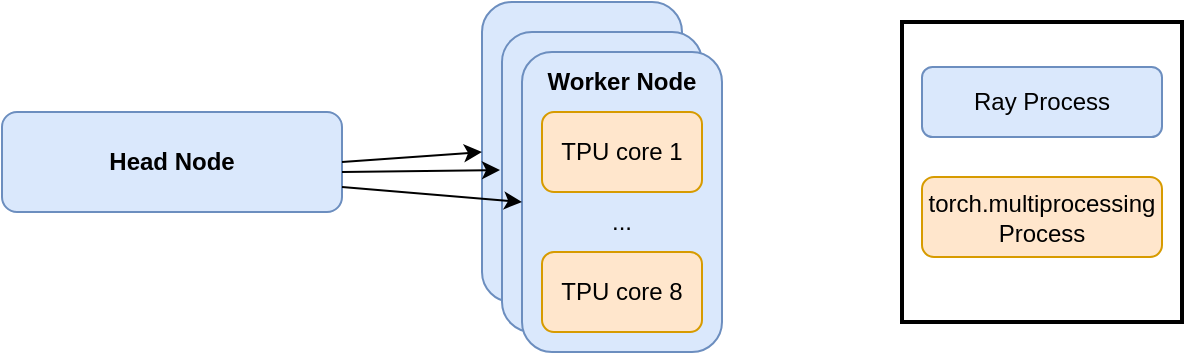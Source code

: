 <mxfile>
    <diagram id="Syq83wW6WXHnsOk0hJn6" name="Page-1">
        <mxGraphModel dx="1213" dy="1001" grid="1" gridSize="10" guides="1" tooltips="1" connect="1" arrows="1" fold="1" page="1" pageScale="1" pageWidth="850" pageHeight="1100" background="#ffffff" math="0" shadow="0">
            <root>
                <mxCell id="0"/>
                <mxCell id="1" parent="0"/>
                <mxCell id="33" value="" style="rounded=1;whiteSpace=wrap;html=1;fillColor=#dae8fc;strokeColor=#6c8ebf;fontColor=#000000;" vertex="1" parent="1">
                    <mxGeometry x="380" y="60" width="100" height="150" as="geometry"/>
                </mxCell>
                <mxCell id="32" value="" style="rounded=1;whiteSpace=wrap;html=1;fillColor=#dae8fc;strokeColor=#6c8ebf;fontColor=#000000;" vertex="1" parent="1">
                    <mxGeometry x="390" y="75" width="100" height="150" as="geometry"/>
                </mxCell>
                <mxCell id="2" value="" style="rounded=1;whiteSpace=wrap;html=1;fillColor=#dae8fc;strokeColor=#6c8ebf;fontColor=#000000;" vertex="1" parent="1">
                    <mxGeometry x="400" y="85" width="100" height="150" as="geometry"/>
                </mxCell>
                <mxCell id="3" value="TPU core 1" style="rounded=1;whiteSpace=wrap;html=1;fillColor=#ffe6cc;strokeColor=#d79b00;fontColor=#000000;" vertex="1" parent="1">
                    <mxGeometry x="410" y="115" width="80" height="40" as="geometry"/>
                </mxCell>
                <mxCell id="4" value="TPU core 8" style="rounded=1;whiteSpace=wrap;html=1;fillColor=#ffe6cc;strokeColor=#d79b00;fontColor=#000000;" vertex="1" parent="1">
                    <mxGeometry x="410" y="185" width="80" height="40" as="geometry"/>
                </mxCell>
                <mxCell id="6" value="..." style="text;html=1;strokeColor=none;fillColor=none;align=center;verticalAlign=middle;whiteSpace=wrap;rounded=0;fontColor=#000000;" vertex="1" parent="1">
                    <mxGeometry x="420" y="155" width="60" height="30" as="geometry"/>
                </mxCell>
                <mxCell id="14" value="Worker Node" style="text;html=1;strokeColor=none;fillColor=none;align=center;verticalAlign=middle;whiteSpace=wrap;rounded=0;fontColor=#000000;fontStyle=1" vertex="1" parent="1">
                    <mxGeometry x="400" y="85" width="100" height="30" as="geometry"/>
                </mxCell>
                <mxCell id="24" value="" style="rounded=1;whiteSpace=wrap;html=1;fillColor=#dae8fc;strokeColor=#6c8ebf;fontColor=#000000;" vertex="1" parent="1">
                    <mxGeometry x="140" y="115" width="170" height="50" as="geometry"/>
                </mxCell>
                <mxCell id="30" value="Head Node" style="text;html=1;strokeColor=none;fillColor=none;align=center;verticalAlign=middle;whiteSpace=wrap;rounded=0;fontColor=#000000;fontStyle=1" vertex="1" parent="1">
                    <mxGeometry x="175" y="125" width="100" height="30" as="geometry"/>
                </mxCell>
                <mxCell id="35" value="" style="endArrow=classic;html=1;fontColor=#000000;strokeColor=#000000;entryX=-0.01;entryY=0.46;entryDx=0;entryDy=0;entryPerimeter=0;" edge="1" parent="1" target="32">
                    <mxGeometry width="50" height="50" relative="1" as="geometry">
                        <mxPoint x="310" y="145" as="sourcePoint"/>
                        <mxPoint x="390" y="155" as="targetPoint"/>
                    </mxGeometry>
                </mxCell>
                <mxCell id="36" value="" style="endArrow=classic;html=1;fontColor=#000000;strokeColor=#000000;entryX=0;entryY=0.5;entryDx=0;entryDy=0;exitX=1;exitY=0.75;exitDx=0;exitDy=0;" edge="1" parent="1" source="24" target="2">
                    <mxGeometry width="50" height="50" relative="1" as="geometry">
                        <mxPoint x="160" y="290" as="sourcePoint"/>
                        <mxPoint x="399" y="154" as="targetPoint"/>
                    </mxGeometry>
                </mxCell>
                <mxCell id="37" value="" style="endArrow=classic;html=1;fontColor=#000000;strokeColor=#000000;entryX=0;entryY=0.5;entryDx=0;entryDy=0;exitX=1;exitY=0.5;exitDx=0;exitDy=0;" edge="1" parent="1" source="24" target="33">
                    <mxGeometry width="50" height="50" relative="1" as="geometry">
                        <mxPoint x="330" y="165" as="sourcePoint"/>
                        <mxPoint x="409" y="164" as="targetPoint"/>
                    </mxGeometry>
                </mxCell>
                <mxCell id="38" value="Ray Process" style="rounded=1;whiteSpace=wrap;html=1;fillColor=#dae8fc;strokeColor=#6c8ebf;fontColor=#000000;" vertex="1" parent="1">
                    <mxGeometry x="600" y="92.5" width="120" height="35" as="geometry"/>
                </mxCell>
                <mxCell id="40" value="torch.multiprocessing Process" style="rounded=1;whiteSpace=wrap;html=1;fillColor=#ffe6cc;strokeColor=#d79b00;fontColor=#000000;" vertex="1" parent="1">
                    <mxGeometry x="600" y="147.5" width="120" height="40" as="geometry"/>
                </mxCell>
                <mxCell id="42" value="" style="rounded=0;whiteSpace=wrap;html=1;shadow=0;glass=0;sketch=0;fontColor=#000000;strokeColor=#000000;strokeWidth=2;fillColor=none;" vertex="1" parent="1">
                    <mxGeometry x="590" y="70" width="140" height="150" as="geometry"/>
                </mxCell>
            </root>
        </mxGraphModel>
    </diagram>
</mxfile>